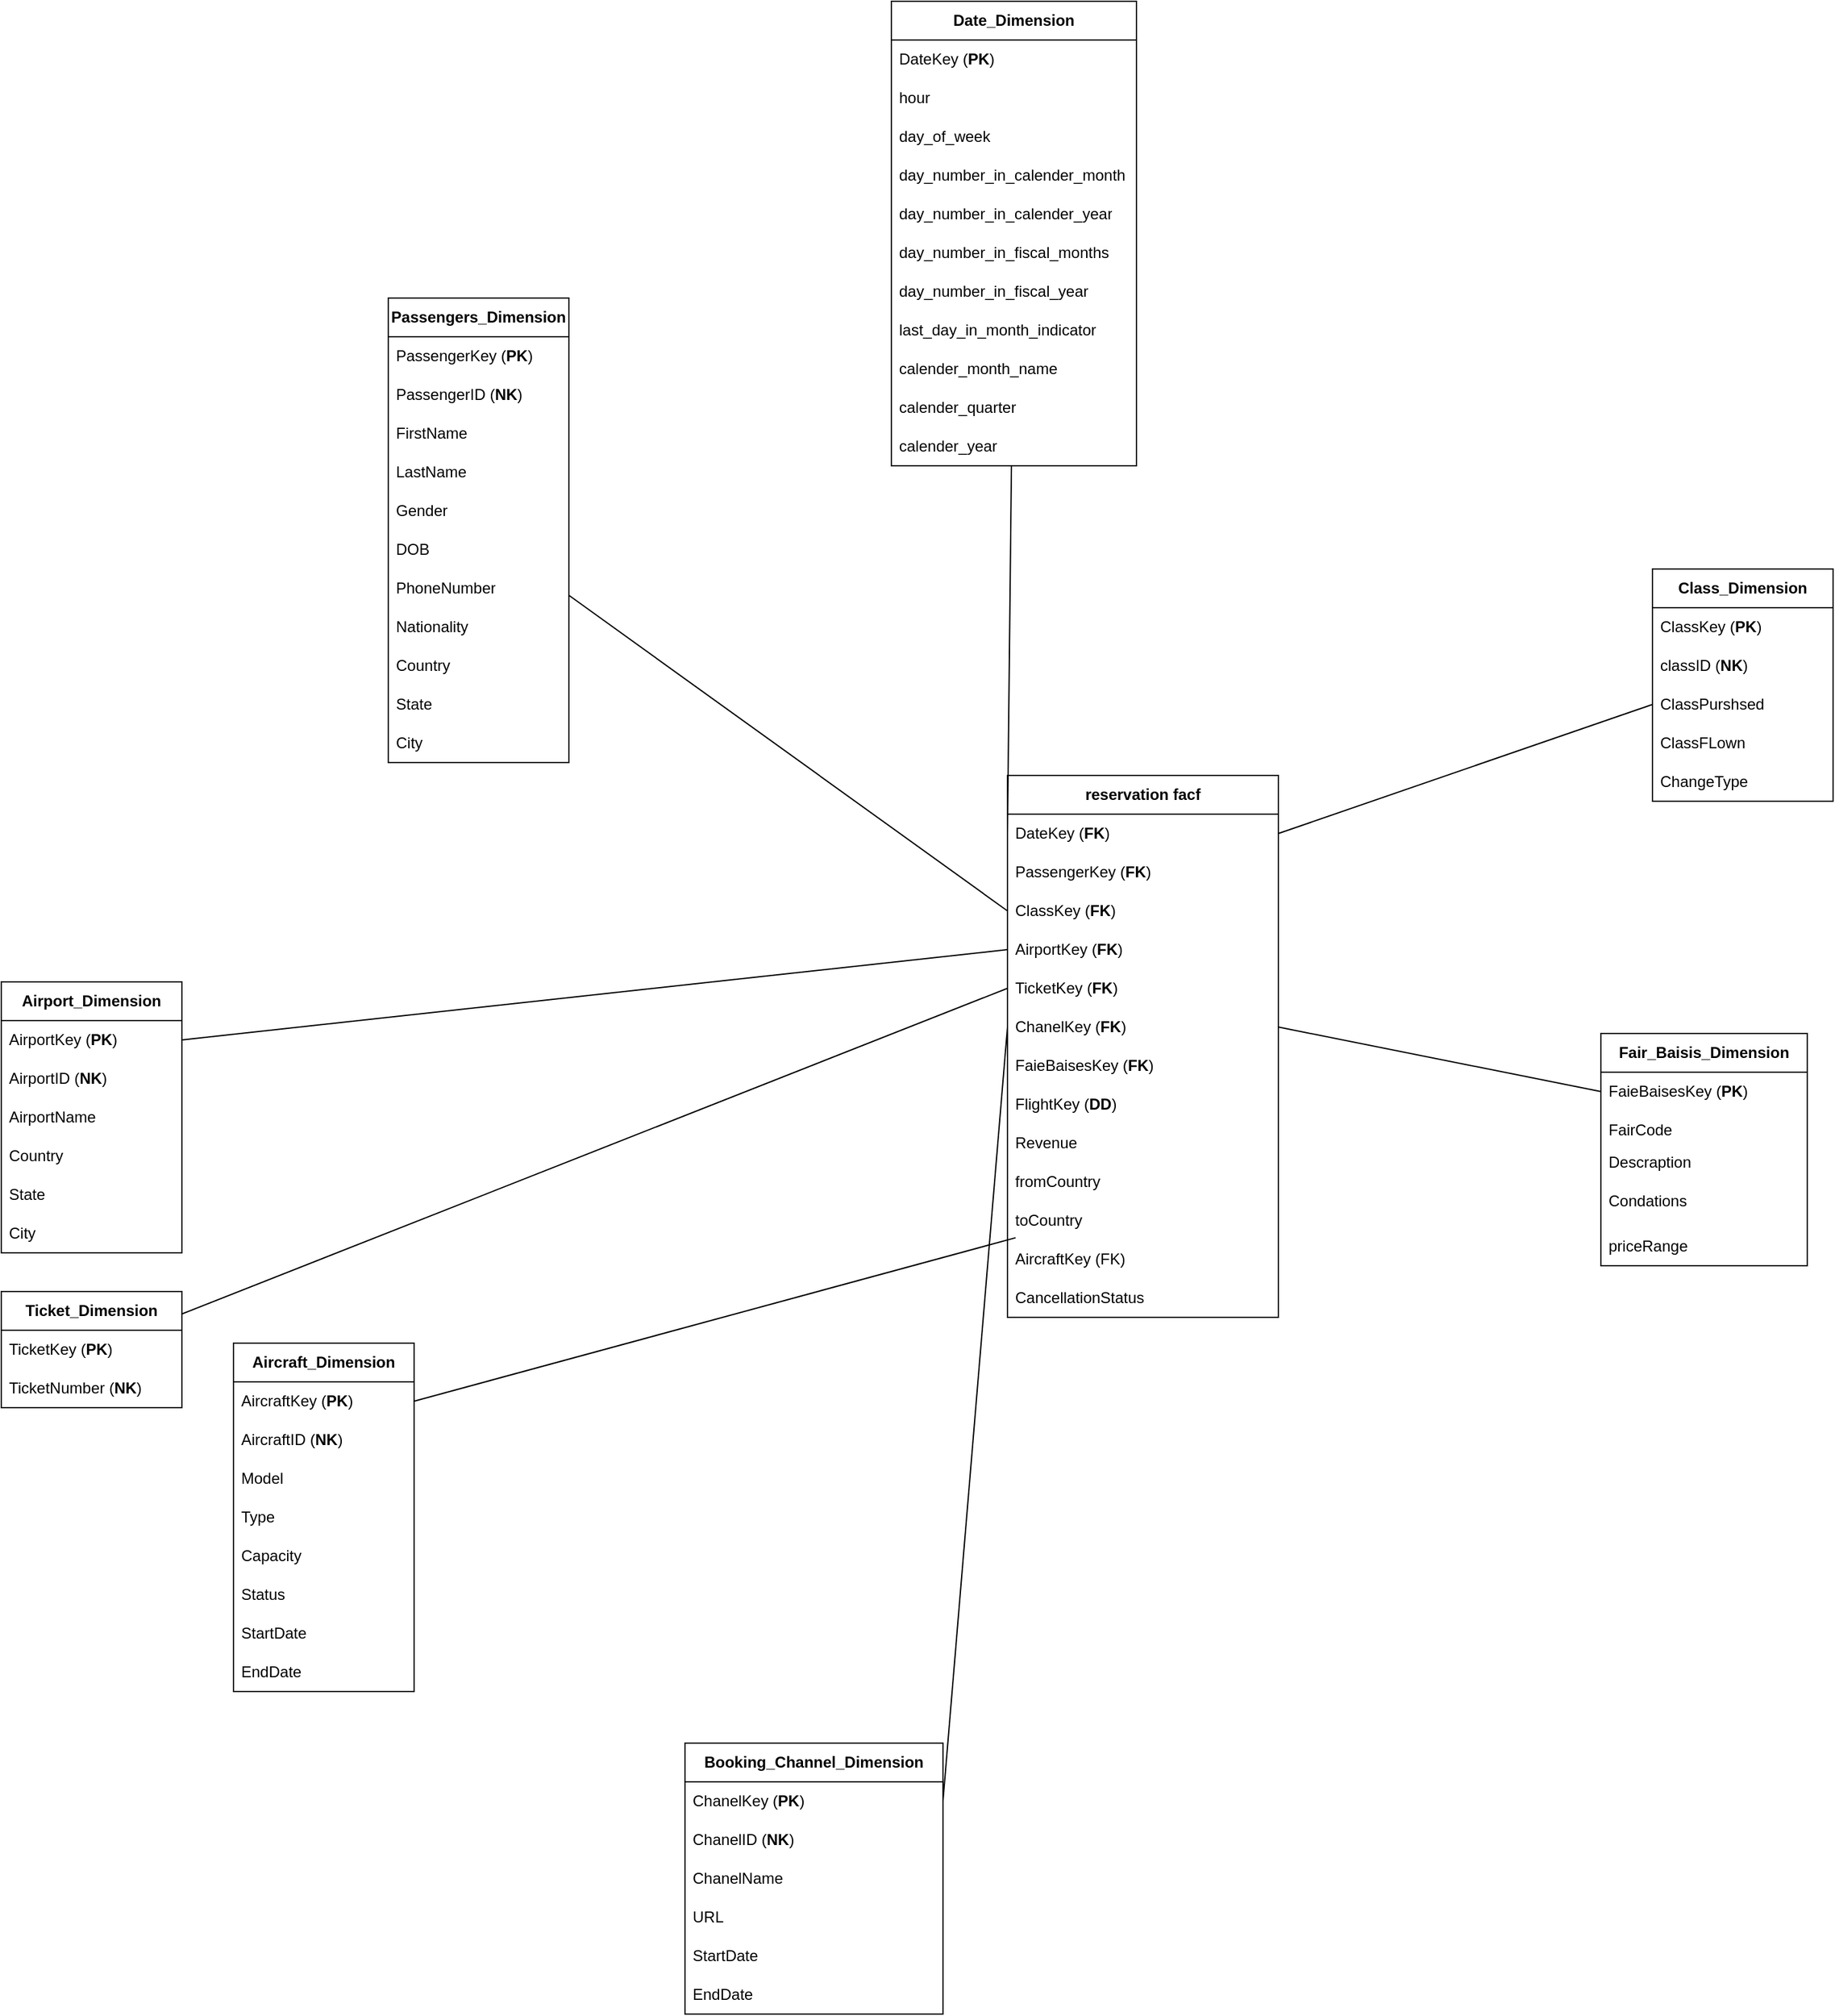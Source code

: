 <mxfile version="22.0.2" type="device" pages="2">
  <diagram name="Copy of Page-1" id="GrifjhgPshogFpISZ_h9">
    <mxGraphModel dx="2734" dy="2307" grid="1" gridSize="10" guides="1" tooltips="1" connect="1" arrows="1" fold="1" page="1" pageScale="1" pageWidth="850" pageHeight="1100" math="0" shadow="0">
      <root>
        <mxCell id="-tolm74hZIgI2ZUb2Ew--0" />
        <mxCell id="-tolm74hZIgI2ZUb2Ew--1" parent="-tolm74hZIgI2ZUb2Ew--0" />
        <mxCell id="-tolm74hZIgI2ZUb2Ew--2" value="&lt;b&gt;reservation facf&lt;/b&gt;" style="swimlane;fontStyle=0;childLayout=stackLayout;horizontal=1;startSize=30;horizontalStack=0;resizeParent=1;resizeParentMax=0;resizeLast=0;collapsible=1;marginBottom=0;whiteSpace=wrap;html=1;" parent="-tolm74hZIgI2ZUb2Ew--1" vertex="1">
          <mxGeometry x="130" y="280" width="210" height="420" as="geometry" />
        </mxCell>
        <mxCell id="-tolm74hZIgI2ZUb2Ew--3" value="DateKey (&lt;b&gt;FK&lt;/b&gt;)" style="text;strokeColor=none;fillColor=none;align=left;verticalAlign=middle;spacingLeft=4;spacingRight=4;overflow=hidden;points=[[0,0.5],[1,0.5]];portConstraint=eastwest;rotatable=0;whiteSpace=wrap;html=1;" parent="-tolm74hZIgI2ZUb2Ew--2" vertex="1">
          <mxGeometry y="30" width="210" height="30" as="geometry" />
        </mxCell>
        <mxCell id="-tolm74hZIgI2ZUb2Ew--4" value="PassengerKey (&lt;b&gt;FK&lt;/b&gt;)" style="text;strokeColor=none;fillColor=none;align=left;verticalAlign=middle;spacingLeft=4;spacingRight=4;overflow=hidden;points=[[0,0.5],[1,0.5]];portConstraint=eastwest;rotatable=0;whiteSpace=wrap;html=1;" parent="-tolm74hZIgI2ZUb2Ew--2" vertex="1">
          <mxGeometry y="60" width="210" height="30" as="geometry" />
        </mxCell>
        <mxCell id="-tolm74hZIgI2ZUb2Ew--5" value="ClassKey (&lt;b&gt;FK&lt;/b&gt;)" style="text;strokeColor=none;fillColor=none;align=left;verticalAlign=middle;spacingLeft=4;spacingRight=4;overflow=hidden;points=[[0,0.5],[1,0.5]];portConstraint=eastwest;rotatable=0;whiteSpace=wrap;html=1;" parent="-tolm74hZIgI2ZUb2Ew--2" vertex="1">
          <mxGeometry y="90" width="210" height="30" as="geometry" />
        </mxCell>
        <mxCell id="-tolm74hZIgI2ZUb2Ew--6" value="AirportKey (&lt;b&gt;F&lt;span style=&quot;border-color: var(--border-color);&quot;&gt;K&lt;/span&gt;&lt;/b&gt;)" style="text;strokeColor=none;fillColor=none;align=left;verticalAlign=middle;spacingLeft=4;spacingRight=4;overflow=hidden;points=[[0,0.5],[1,0.5]];portConstraint=eastwest;rotatable=0;whiteSpace=wrap;html=1;" parent="-tolm74hZIgI2ZUb2Ew--2" vertex="1">
          <mxGeometry y="120" width="210" height="30" as="geometry" />
        </mxCell>
        <mxCell id="-tolm74hZIgI2ZUb2Ew--7" value="TicketKey (&lt;b&gt;F&lt;span style=&quot;border-color: var(--border-color);&quot;&gt;K&lt;/span&gt;&lt;/b&gt;)" style="text;strokeColor=none;fillColor=none;align=left;verticalAlign=middle;spacingLeft=4;spacingRight=4;overflow=hidden;points=[[0,0.5],[1,0.5]];portConstraint=eastwest;rotatable=0;whiteSpace=wrap;html=1;" parent="-tolm74hZIgI2ZUb2Ew--2" vertex="1">
          <mxGeometry y="150" width="210" height="30" as="geometry" />
        </mxCell>
        <mxCell id="-tolm74hZIgI2ZUb2Ew--8" value="ChanelKey (&lt;b&gt;F&lt;span style=&quot;border-color: var(--border-color);&quot;&gt;K&lt;/span&gt;&lt;/b&gt;)" style="text;strokeColor=none;fillColor=none;align=left;verticalAlign=middle;spacingLeft=4;spacingRight=4;overflow=hidden;points=[[0,0.5],[1,0.5]];portConstraint=eastwest;rotatable=0;whiteSpace=wrap;html=1;" parent="-tolm74hZIgI2ZUb2Ew--2" vertex="1">
          <mxGeometry y="180" width="210" height="30" as="geometry" />
        </mxCell>
        <mxCell id="-tolm74hZIgI2ZUb2Ew--9" value="FaieBaisesKey (&lt;b&gt;FK&lt;/b&gt;)" style="text;strokeColor=none;fillColor=none;align=left;verticalAlign=middle;spacingLeft=4;spacingRight=4;overflow=hidden;points=[[0,0.5],[1,0.5]];portConstraint=eastwest;rotatable=0;whiteSpace=wrap;html=1;" parent="-tolm74hZIgI2ZUb2Ew--2" vertex="1">
          <mxGeometry y="210" width="210" height="30" as="geometry" />
        </mxCell>
        <mxCell id="-tolm74hZIgI2ZUb2Ew--10" value="FlightKey (&lt;b&gt;DD&lt;/b&gt;)" style="text;strokeColor=none;fillColor=none;align=left;verticalAlign=middle;spacingLeft=4;spacingRight=4;overflow=hidden;points=[[0,0.5],[1,0.5]];portConstraint=eastwest;rotatable=0;whiteSpace=wrap;html=1;" parent="-tolm74hZIgI2ZUb2Ew--2" vertex="1">
          <mxGeometry y="240" width="210" height="30" as="geometry" />
        </mxCell>
        <mxCell id="-tolm74hZIgI2ZUb2Ew--13" value="Revenue" style="text;strokeColor=none;fillColor=none;align=left;verticalAlign=middle;spacingLeft=4;spacingRight=4;overflow=hidden;points=[[0,0.5],[1,0.5]];portConstraint=eastwest;rotatable=0;whiteSpace=wrap;html=1;" parent="-tolm74hZIgI2ZUb2Ew--2" vertex="1">
          <mxGeometry y="270" width="210" height="30" as="geometry" />
        </mxCell>
        <mxCell id="-tolm74hZIgI2ZUb2Ew--14" value="fromCountry" style="text;strokeColor=none;fillColor=none;align=left;verticalAlign=middle;spacingLeft=4;spacingRight=4;overflow=hidden;points=[[0,0.5],[1,0.5]];portConstraint=eastwest;rotatable=0;whiteSpace=wrap;html=1;" parent="-tolm74hZIgI2ZUb2Ew--2" vertex="1">
          <mxGeometry y="300" width="210" height="30" as="geometry" />
        </mxCell>
        <mxCell id="-tolm74hZIgI2ZUb2Ew--15" value="toCountry" style="text;strokeColor=none;fillColor=none;align=left;verticalAlign=middle;spacingLeft=4;spacingRight=4;overflow=hidden;points=[[0,0.5],[1,0.5]];portConstraint=eastwest;rotatable=0;whiteSpace=wrap;html=1;" parent="-tolm74hZIgI2ZUb2Ew--2" vertex="1">
          <mxGeometry y="330" width="210" height="30" as="geometry" />
        </mxCell>
        <mxCell id="9HiKz1eBCuVP63dL02pC-9" value="AircraftKey (FK)" style="text;strokeColor=none;fillColor=none;align=left;verticalAlign=middle;spacingLeft=4;spacingRight=4;overflow=hidden;points=[[0,0.5],[1,0.5]];portConstraint=eastwest;rotatable=0;whiteSpace=wrap;html=1;" vertex="1" parent="-tolm74hZIgI2ZUb2Ew--2">
          <mxGeometry y="360" width="210" height="30" as="geometry" />
        </mxCell>
        <mxCell id="UT4z3y3iQT3cltZg0Mgy-4" value="CancellationStatus" style="text;strokeColor=none;fillColor=none;align=left;verticalAlign=middle;spacingLeft=4;spacingRight=4;overflow=hidden;points=[[0,0.5],[1,0.5]];portConstraint=eastwest;rotatable=0;whiteSpace=wrap;html=1;" vertex="1" parent="-tolm74hZIgI2ZUb2Ew--2">
          <mxGeometry y="390" width="210" height="30" as="geometry" />
        </mxCell>
        <mxCell id="-tolm74hZIgI2ZUb2Ew--16" value="" style="endArrow=none;html=1;rounded=0;exitX=0;exitY=0.5;exitDx=0;exitDy=0;" parent="-tolm74hZIgI2ZUb2Ew--1" source="-tolm74hZIgI2ZUb2Ew--3" target="-tolm74hZIgI2ZUb2Ew--17" edge="1">
          <mxGeometry width="50" height="50" relative="1" as="geometry">
            <mxPoint x="400" y="340" as="sourcePoint" />
            <mxPoint x="210" y="310" as="targetPoint" />
          </mxGeometry>
        </mxCell>
        <mxCell id="-tolm74hZIgI2ZUb2Ew--17" value="&lt;b&gt;Date_Dimension&lt;/b&gt;" style="swimlane;fontStyle=0;childLayout=stackLayout;horizontal=1;startSize=30;horizontalStack=0;resizeParent=1;resizeParentMax=0;resizeLast=0;collapsible=1;marginBottom=0;whiteSpace=wrap;html=1;" parent="-tolm74hZIgI2ZUb2Ew--1" vertex="1">
          <mxGeometry x="40" y="-320" width="190" height="360" as="geometry">
            <mxRectangle x="120" y="140" width="130" height="30" as="alternateBounds" />
          </mxGeometry>
        </mxCell>
        <mxCell id="-tolm74hZIgI2ZUb2Ew--18" value="DateKey (&lt;b&gt;PK&lt;/b&gt;)" style="text;strokeColor=none;fillColor=none;align=left;verticalAlign=middle;spacingLeft=4;spacingRight=4;overflow=hidden;points=[[0,0.5],[1,0.5]];portConstraint=eastwest;rotatable=0;whiteSpace=wrap;html=1;" parent="-tolm74hZIgI2ZUb2Ew--17" vertex="1">
          <mxGeometry y="30" width="190" height="30" as="geometry" />
        </mxCell>
        <mxCell id="-tolm74hZIgI2ZUb2Ew--19" value="hour" style="text;strokeColor=none;fillColor=none;align=left;verticalAlign=middle;spacingLeft=4;spacingRight=4;overflow=hidden;points=[[0,0.5],[1,0.5]];portConstraint=eastwest;rotatable=0;whiteSpace=wrap;html=1;" parent="-tolm74hZIgI2ZUb2Ew--17" vertex="1">
          <mxGeometry y="60" width="190" height="30" as="geometry" />
        </mxCell>
        <mxCell id="-tolm74hZIgI2ZUb2Ew--20" value="day_of_week" style="text;strokeColor=none;fillColor=none;align=left;verticalAlign=middle;spacingLeft=4;spacingRight=4;overflow=hidden;points=[[0,0.5],[1,0.5]];portConstraint=eastwest;rotatable=0;whiteSpace=wrap;html=1;" parent="-tolm74hZIgI2ZUb2Ew--17" vertex="1">
          <mxGeometry y="90" width="190" height="30" as="geometry" />
        </mxCell>
        <mxCell id="-tolm74hZIgI2ZUb2Ew--21" value="day_number_in_calender_month" style="text;strokeColor=none;fillColor=none;align=left;verticalAlign=middle;spacingLeft=4;spacingRight=4;overflow=hidden;points=[[0,0.5],[1,0.5]];portConstraint=eastwest;rotatable=0;whiteSpace=wrap;html=1;" parent="-tolm74hZIgI2ZUb2Ew--17" vertex="1">
          <mxGeometry y="120" width="190" height="30" as="geometry" />
        </mxCell>
        <mxCell id="-tolm74hZIgI2ZUb2Ew--22" value="day_number_in_calender_year" style="text;strokeColor=none;fillColor=none;align=left;verticalAlign=middle;spacingLeft=4;spacingRight=4;overflow=hidden;points=[[0,0.5],[1,0.5]];portConstraint=eastwest;rotatable=0;whiteSpace=wrap;html=1;" parent="-tolm74hZIgI2ZUb2Ew--17" vertex="1">
          <mxGeometry y="150" width="190" height="30" as="geometry" />
        </mxCell>
        <mxCell id="-tolm74hZIgI2ZUb2Ew--23" value="day_number_in_fiscal_months" style="text;strokeColor=none;fillColor=none;align=left;verticalAlign=middle;spacingLeft=4;spacingRight=4;overflow=hidden;points=[[0,0.5],[1,0.5]];portConstraint=eastwest;rotatable=0;whiteSpace=wrap;html=1;" parent="-tolm74hZIgI2ZUb2Ew--17" vertex="1">
          <mxGeometry y="180" width="190" height="30" as="geometry" />
        </mxCell>
        <mxCell id="-tolm74hZIgI2ZUb2Ew--24" value="day_number_in_fiscal_year" style="text;strokeColor=none;fillColor=none;align=left;verticalAlign=middle;spacingLeft=4;spacingRight=4;overflow=hidden;points=[[0,0.5],[1,0.5]];portConstraint=eastwest;rotatable=0;whiteSpace=wrap;html=1;" parent="-tolm74hZIgI2ZUb2Ew--17" vertex="1">
          <mxGeometry y="210" width="190" height="30" as="geometry" />
        </mxCell>
        <mxCell id="-tolm74hZIgI2ZUb2Ew--25" value="last_day_in_month_indicator" style="text;strokeColor=none;fillColor=none;align=left;verticalAlign=middle;spacingLeft=4;spacingRight=4;overflow=hidden;points=[[0,0.5],[1,0.5]];portConstraint=eastwest;rotatable=0;whiteSpace=wrap;html=1;" parent="-tolm74hZIgI2ZUb2Ew--17" vertex="1">
          <mxGeometry y="240" width="190" height="30" as="geometry" />
        </mxCell>
        <mxCell id="-tolm74hZIgI2ZUb2Ew--26" value="calender_month_name" style="text;strokeColor=none;fillColor=none;align=left;verticalAlign=middle;spacingLeft=4;spacingRight=4;overflow=hidden;points=[[0,0.5],[1,0.5]];portConstraint=eastwest;rotatable=0;whiteSpace=wrap;html=1;" parent="-tolm74hZIgI2ZUb2Ew--17" vertex="1">
          <mxGeometry y="270" width="190" height="30" as="geometry" />
        </mxCell>
        <mxCell id="-tolm74hZIgI2ZUb2Ew--27" value="calender_quarter" style="text;strokeColor=none;fillColor=none;align=left;verticalAlign=middle;spacingLeft=4;spacingRight=4;overflow=hidden;points=[[0,0.5],[1,0.5]];portConstraint=eastwest;rotatable=0;whiteSpace=wrap;html=1;" parent="-tolm74hZIgI2ZUb2Ew--17" vertex="1">
          <mxGeometry y="300" width="190" height="30" as="geometry" />
        </mxCell>
        <mxCell id="-tolm74hZIgI2ZUb2Ew--28" value="calender_year" style="text;strokeColor=none;fillColor=none;align=left;verticalAlign=middle;spacingLeft=4;spacingRight=4;overflow=hidden;points=[[0,0.5],[1,0.5]];portConstraint=eastwest;rotatable=0;whiteSpace=wrap;html=1;" parent="-tolm74hZIgI2ZUb2Ew--17" vertex="1">
          <mxGeometry y="330" width="190" height="30" as="geometry" />
        </mxCell>
        <mxCell id="-tolm74hZIgI2ZUb2Ew--29" value="" style="endArrow=none;html=1;rounded=0;exitX=0;exitY=0.5;exitDx=0;exitDy=0;" parent="-tolm74hZIgI2ZUb2Ew--1" source="-tolm74hZIgI2ZUb2Ew--5" target="-tolm74hZIgI2ZUb2Ew--30" edge="1">
          <mxGeometry width="50" height="50" relative="1" as="geometry">
            <mxPoint x="400" y="340" as="sourcePoint" />
            <mxPoint x="230" y="450" as="targetPoint" />
          </mxGeometry>
        </mxCell>
        <mxCell id="-tolm74hZIgI2ZUb2Ew--30" value="&lt;b&gt;Passengers_Dimension&lt;/b&gt;" style="swimlane;fontStyle=0;childLayout=stackLayout;horizontal=1;startSize=30;horizontalStack=0;resizeParent=1;resizeParentMax=0;resizeLast=0;collapsible=1;marginBottom=0;whiteSpace=wrap;html=1;" parent="-tolm74hZIgI2ZUb2Ew--1" vertex="1">
          <mxGeometry x="-350" y="-90" width="140" height="360" as="geometry" />
        </mxCell>
        <mxCell id="-tolm74hZIgI2ZUb2Ew--31" value="PassengerKey (&lt;b&gt;PK&lt;/b&gt;)" style="text;strokeColor=none;fillColor=none;align=left;verticalAlign=middle;spacingLeft=4;spacingRight=4;overflow=hidden;points=[[0,0.5],[1,0.5]];portConstraint=eastwest;rotatable=0;whiteSpace=wrap;html=1;" parent="-tolm74hZIgI2ZUb2Ew--30" vertex="1">
          <mxGeometry y="30" width="140" height="30" as="geometry" />
        </mxCell>
        <mxCell id="-tolm74hZIgI2ZUb2Ew--32" value="PassengerID (&lt;b&gt;NK&lt;/b&gt;)" style="text;strokeColor=none;fillColor=none;align=left;verticalAlign=middle;spacingLeft=4;spacingRight=4;overflow=hidden;points=[[0,0.5],[1,0.5]];portConstraint=eastwest;rotatable=0;whiteSpace=wrap;html=1;" parent="-tolm74hZIgI2ZUb2Ew--30" vertex="1">
          <mxGeometry y="60" width="140" height="30" as="geometry" />
        </mxCell>
        <mxCell id="-tolm74hZIgI2ZUb2Ew--33" value="FirstName" style="text;strokeColor=none;fillColor=none;align=left;verticalAlign=middle;spacingLeft=4;spacingRight=4;overflow=hidden;points=[[0,0.5],[1,0.5]];portConstraint=eastwest;rotatable=0;whiteSpace=wrap;html=1;" parent="-tolm74hZIgI2ZUb2Ew--30" vertex="1">
          <mxGeometry y="90" width="140" height="30" as="geometry" />
        </mxCell>
        <mxCell id="-tolm74hZIgI2ZUb2Ew--34" value="LastName" style="text;strokeColor=none;fillColor=none;align=left;verticalAlign=middle;spacingLeft=4;spacingRight=4;overflow=hidden;points=[[0,0.5],[1,0.5]];portConstraint=eastwest;rotatable=0;whiteSpace=wrap;html=1;" parent="-tolm74hZIgI2ZUb2Ew--30" vertex="1">
          <mxGeometry y="120" width="140" height="30" as="geometry" />
        </mxCell>
        <mxCell id="-tolm74hZIgI2ZUb2Ew--35" value="Gender" style="text;strokeColor=none;fillColor=none;align=left;verticalAlign=middle;spacingLeft=4;spacingRight=4;overflow=hidden;points=[[0,0.5],[1,0.5]];portConstraint=eastwest;rotatable=0;whiteSpace=wrap;html=1;" parent="-tolm74hZIgI2ZUb2Ew--30" vertex="1">
          <mxGeometry y="150" width="140" height="30" as="geometry" />
        </mxCell>
        <mxCell id="-tolm74hZIgI2ZUb2Ew--36" value="DOB" style="text;strokeColor=none;fillColor=none;align=left;verticalAlign=middle;spacingLeft=4;spacingRight=4;overflow=hidden;points=[[0,0.5],[1,0.5]];portConstraint=eastwest;rotatable=0;whiteSpace=wrap;html=1;" parent="-tolm74hZIgI2ZUb2Ew--30" vertex="1">
          <mxGeometry y="180" width="140" height="30" as="geometry" />
        </mxCell>
        <mxCell id="-tolm74hZIgI2ZUb2Ew--37" value="PhoneNumber" style="text;strokeColor=none;fillColor=none;align=left;verticalAlign=middle;spacingLeft=4;spacingRight=4;overflow=hidden;points=[[0,0.5],[1,0.5]];portConstraint=eastwest;rotatable=0;whiteSpace=wrap;html=1;" parent="-tolm74hZIgI2ZUb2Ew--30" vertex="1">
          <mxGeometry y="210" width="140" height="30" as="geometry" />
        </mxCell>
        <mxCell id="-tolm74hZIgI2ZUb2Ew--38" value="Nationality" style="text;strokeColor=none;fillColor=none;align=left;verticalAlign=middle;spacingLeft=4;spacingRight=4;overflow=hidden;points=[[0,0.5],[1,0.5]];portConstraint=eastwest;rotatable=0;whiteSpace=wrap;html=1;" parent="-tolm74hZIgI2ZUb2Ew--30" vertex="1">
          <mxGeometry y="240" width="140" height="30" as="geometry" />
        </mxCell>
        <mxCell id="-tolm74hZIgI2ZUb2Ew--39" value="Country" style="text;strokeColor=none;fillColor=none;align=left;verticalAlign=middle;spacingLeft=4;spacingRight=4;overflow=hidden;points=[[0,0.5],[1,0.5]];portConstraint=eastwest;rotatable=0;whiteSpace=wrap;html=1;" parent="-tolm74hZIgI2ZUb2Ew--30" vertex="1">
          <mxGeometry y="270" width="140" height="30" as="geometry" />
        </mxCell>
        <mxCell id="-tolm74hZIgI2ZUb2Ew--40" value="State" style="text;strokeColor=none;fillColor=none;align=left;verticalAlign=middle;spacingLeft=4;spacingRight=4;overflow=hidden;points=[[0,0.5],[1,0.5]];portConstraint=eastwest;rotatable=0;whiteSpace=wrap;html=1;" parent="-tolm74hZIgI2ZUb2Ew--30" vertex="1">
          <mxGeometry y="300" width="140" height="30" as="geometry" />
        </mxCell>
        <mxCell id="-tolm74hZIgI2ZUb2Ew--41" value="City" style="text;strokeColor=none;fillColor=none;align=left;verticalAlign=middle;spacingLeft=4;spacingRight=4;overflow=hidden;points=[[0,0.5],[1,0.5]];portConstraint=eastwest;rotatable=0;whiteSpace=wrap;html=1;" parent="-tolm74hZIgI2ZUb2Ew--30" vertex="1">
          <mxGeometry y="330" width="140" height="30" as="geometry" />
        </mxCell>
        <mxCell id="-tolm74hZIgI2ZUb2Ew--42" value="" style="endArrow=none;html=1;rounded=0;exitX=1;exitY=0.5;exitDx=0;exitDy=0;entryX=0;entryY=0.5;entryDx=0;entryDy=0;" parent="-tolm74hZIgI2ZUb2Ew--1" source="-tolm74hZIgI2ZUb2Ew--3" target="-tolm74hZIgI2ZUb2Ew--46" edge="1">
          <mxGeometry width="50" height="50" relative="1" as="geometry">
            <mxPoint x="400" y="340" as="sourcePoint" />
            <mxPoint x="670" y="370" as="targetPoint" />
          </mxGeometry>
        </mxCell>
        <mxCell id="-tolm74hZIgI2ZUb2Ew--43" value="&lt;b&gt;Class_Dimension&lt;/b&gt;" style="swimlane;fontStyle=0;childLayout=stackLayout;horizontal=1;startSize=30;horizontalStack=0;resizeParent=1;resizeParentMax=0;resizeLast=0;collapsible=1;marginBottom=0;whiteSpace=wrap;html=1;" parent="-tolm74hZIgI2ZUb2Ew--1" vertex="1">
          <mxGeometry x="630" y="120" width="140" height="180" as="geometry" />
        </mxCell>
        <mxCell id="-tolm74hZIgI2ZUb2Ew--44" value="ClassKey (&lt;b&gt;PK&lt;/b&gt;)" style="text;strokeColor=none;fillColor=none;align=left;verticalAlign=middle;spacingLeft=4;spacingRight=4;overflow=hidden;points=[[0,0.5],[1,0.5]];portConstraint=eastwest;rotatable=0;whiteSpace=wrap;html=1;" parent="-tolm74hZIgI2ZUb2Ew--43" vertex="1">
          <mxGeometry y="30" width="140" height="30" as="geometry" />
        </mxCell>
        <mxCell id="-tolm74hZIgI2ZUb2Ew--45" value="classID (&lt;b&gt;NK&lt;/b&gt;)" style="text;strokeColor=none;fillColor=none;align=left;verticalAlign=middle;spacingLeft=4;spacingRight=4;overflow=hidden;points=[[0,0.5],[1,0.5]];portConstraint=eastwest;rotatable=0;whiteSpace=wrap;html=1;" parent="-tolm74hZIgI2ZUb2Ew--43" vertex="1">
          <mxGeometry y="60" width="140" height="30" as="geometry" />
        </mxCell>
        <mxCell id="-tolm74hZIgI2ZUb2Ew--46" value="ClassPurshsed" style="text;strokeColor=none;fillColor=none;align=left;verticalAlign=middle;spacingLeft=4;spacingRight=4;overflow=hidden;points=[[0,0.5],[1,0.5]];portConstraint=eastwest;rotatable=0;whiteSpace=wrap;html=1;" parent="-tolm74hZIgI2ZUb2Ew--43" vertex="1">
          <mxGeometry y="90" width="140" height="30" as="geometry" />
        </mxCell>
        <mxCell id="-tolm74hZIgI2ZUb2Ew--47" value="ClassFLown" style="text;strokeColor=none;fillColor=none;align=left;verticalAlign=middle;spacingLeft=4;spacingRight=4;overflow=hidden;points=[[0,0.5],[1,0.5]];portConstraint=eastwest;rotatable=0;whiteSpace=wrap;html=1;" parent="-tolm74hZIgI2ZUb2Ew--43" vertex="1">
          <mxGeometry y="120" width="140" height="30" as="geometry" />
        </mxCell>
        <mxCell id="-tolm74hZIgI2ZUb2Ew--48" value="ChangeType" style="text;strokeColor=none;fillColor=none;align=left;verticalAlign=middle;spacingLeft=4;spacingRight=4;overflow=hidden;points=[[0,0.5],[1,0.5]];portConstraint=eastwest;rotatable=0;whiteSpace=wrap;html=1;" parent="-tolm74hZIgI2ZUb2Ew--43" vertex="1">
          <mxGeometry y="150" width="140" height="30" as="geometry" />
        </mxCell>
        <mxCell id="-tolm74hZIgI2ZUb2Ew--49" value="&lt;b&gt;Airport_Dimension&lt;/b&gt;" style="swimlane;fontStyle=0;childLayout=stackLayout;horizontal=1;startSize=30;horizontalStack=0;resizeParent=1;resizeParentMax=0;resizeLast=0;collapsible=1;marginBottom=0;whiteSpace=wrap;html=1;" parent="-tolm74hZIgI2ZUb2Ew--1" vertex="1">
          <mxGeometry x="-650" y="440" width="140" height="210" as="geometry" />
        </mxCell>
        <mxCell id="-tolm74hZIgI2ZUb2Ew--50" value="AirportKey (&lt;b&gt;PK&lt;/b&gt;)" style="text;strokeColor=none;fillColor=none;align=left;verticalAlign=middle;spacingLeft=4;spacingRight=4;overflow=hidden;points=[[0,0.5],[1,0.5]];portConstraint=eastwest;rotatable=0;whiteSpace=wrap;html=1;" parent="-tolm74hZIgI2ZUb2Ew--49" vertex="1">
          <mxGeometry y="30" width="140" height="30" as="geometry" />
        </mxCell>
        <mxCell id="-tolm74hZIgI2ZUb2Ew--51" value="AirportID (&lt;b&gt;NK&lt;/b&gt;)" style="text;strokeColor=none;fillColor=none;align=left;verticalAlign=middle;spacingLeft=4;spacingRight=4;overflow=hidden;points=[[0,0.5],[1,0.5]];portConstraint=eastwest;rotatable=0;whiteSpace=wrap;html=1;" parent="-tolm74hZIgI2ZUb2Ew--49" vertex="1">
          <mxGeometry y="60" width="140" height="30" as="geometry" />
        </mxCell>
        <mxCell id="-tolm74hZIgI2ZUb2Ew--52" value="AirportName" style="text;strokeColor=none;fillColor=none;align=left;verticalAlign=middle;spacingLeft=4;spacingRight=4;overflow=hidden;points=[[0,0.5],[1,0.5]];portConstraint=eastwest;rotatable=0;whiteSpace=wrap;html=1;" parent="-tolm74hZIgI2ZUb2Ew--49" vertex="1">
          <mxGeometry y="90" width="140" height="30" as="geometry" />
        </mxCell>
        <mxCell id="-tolm74hZIgI2ZUb2Ew--53" value="Country" style="text;strokeColor=none;fillColor=none;align=left;verticalAlign=middle;spacingLeft=4;spacingRight=4;overflow=hidden;points=[[0,0.5],[1,0.5]];portConstraint=eastwest;rotatable=0;whiteSpace=wrap;html=1;" parent="-tolm74hZIgI2ZUb2Ew--49" vertex="1">
          <mxGeometry y="120" width="140" height="30" as="geometry" />
        </mxCell>
        <mxCell id="-tolm74hZIgI2ZUb2Ew--54" value="State" style="text;strokeColor=none;fillColor=none;align=left;verticalAlign=middle;spacingLeft=4;spacingRight=4;overflow=hidden;points=[[0,0.5],[1,0.5]];portConstraint=eastwest;rotatable=0;whiteSpace=wrap;html=1;" parent="-tolm74hZIgI2ZUb2Ew--49" vertex="1">
          <mxGeometry y="150" width="140" height="30" as="geometry" />
        </mxCell>
        <mxCell id="-tolm74hZIgI2ZUb2Ew--55" value="City" style="text;strokeColor=none;fillColor=none;align=left;verticalAlign=middle;spacingLeft=4;spacingRight=4;overflow=hidden;points=[[0,0.5],[1,0.5]];portConstraint=eastwest;rotatable=0;whiteSpace=wrap;html=1;" parent="-tolm74hZIgI2ZUb2Ew--49" vertex="1">
          <mxGeometry y="180" width="140" height="30" as="geometry" />
        </mxCell>
        <mxCell id="-tolm74hZIgI2ZUb2Ew--56" value="" style="endArrow=none;html=1;rounded=0;exitX=0;exitY=0.5;exitDx=0;exitDy=0;" parent="-tolm74hZIgI2ZUb2Ew--1" source="-tolm74hZIgI2ZUb2Ew--7" target="-tolm74hZIgI2ZUb2Ew--57" edge="1">
          <mxGeometry width="50" height="50" relative="1" as="geometry">
            <mxPoint x="400" y="340" as="sourcePoint" />
            <mxPoint x="220" y="570" as="targetPoint" />
          </mxGeometry>
        </mxCell>
        <mxCell id="-tolm74hZIgI2ZUb2Ew--57" value="&lt;b&gt;Ticket_Dimension&lt;/b&gt;" style="swimlane;fontStyle=0;childLayout=stackLayout;horizontal=1;startSize=30;horizontalStack=0;resizeParent=1;resizeParentMax=0;resizeLast=0;collapsible=1;marginBottom=0;whiteSpace=wrap;html=1;" parent="-tolm74hZIgI2ZUb2Ew--1" vertex="1">
          <mxGeometry x="-650" y="680" width="140" height="90" as="geometry" />
        </mxCell>
        <mxCell id="-tolm74hZIgI2ZUb2Ew--58" value="TicketKey (&lt;b&gt;PK&lt;/b&gt;)" style="text;strokeColor=none;fillColor=none;align=left;verticalAlign=middle;spacingLeft=4;spacingRight=4;overflow=hidden;points=[[0,0.5],[1,0.5]];portConstraint=eastwest;rotatable=0;whiteSpace=wrap;html=1;" parent="-tolm74hZIgI2ZUb2Ew--57" vertex="1">
          <mxGeometry y="30" width="140" height="30" as="geometry" />
        </mxCell>
        <mxCell id="-tolm74hZIgI2ZUb2Ew--59" value="TicketNumber (&lt;b&gt;NK&lt;/b&gt;)" style="text;strokeColor=none;fillColor=none;align=left;verticalAlign=middle;spacingLeft=4;spacingRight=4;overflow=hidden;points=[[0,0.5],[1,0.5]];portConstraint=eastwest;rotatable=0;whiteSpace=wrap;html=1;" parent="-tolm74hZIgI2ZUb2Ew--57" vertex="1">
          <mxGeometry y="60" width="140" height="30" as="geometry" />
        </mxCell>
        <mxCell id="-tolm74hZIgI2ZUb2Ew--60" value="" style="endArrow=none;html=1;rounded=0;entryX=0;entryY=0.5;entryDx=0;entryDy=0;exitX=1;exitY=0.5;exitDx=0;exitDy=0;" parent="-tolm74hZIgI2ZUb2Ew--1" source="-tolm74hZIgI2ZUb2Ew--62" target="-tolm74hZIgI2ZUb2Ew--8" edge="1">
          <mxGeometry width="50" height="50" relative="1" as="geometry">
            <mxPoint x="660" y="590" as="sourcePoint" />
            <mxPoint x="450" y="500" as="targetPoint" />
          </mxGeometry>
        </mxCell>
        <mxCell id="-tolm74hZIgI2ZUb2Ew--61" value="&lt;b&gt;Booking_Channel_Dimension&lt;/b&gt;" style="swimlane;fontStyle=0;childLayout=stackLayout;horizontal=1;startSize=30;horizontalStack=0;resizeParent=1;resizeParentMax=0;resizeLast=0;collapsible=1;marginBottom=0;whiteSpace=wrap;html=1;" parent="-tolm74hZIgI2ZUb2Ew--1" vertex="1">
          <mxGeometry x="-120" y="1030" width="200" height="210" as="geometry" />
        </mxCell>
        <mxCell id="-tolm74hZIgI2ZUb2Ew--62" value="ChanelKey (&lt;b&gt;PK&lt;/b&gt;)" style="text;strokeColor=none;fillColor=none;align=left;verticalAlign=middle;spacingLeft=4;spacingRight=4;overflow=hidden;points=[[0,0.5],[1,0.5]];portConstraint=eastwest;rotatable=0;whiteSpace=wrap;html=1;" parent="-tolm74hZIgI2ZUb2Ew--61" vertex="1">
          <mxGeometry y="30" width="200" height="30" as="geometry" />
        </mxCell>
        <mxCell id="-tolm74hZIgI2ZUb2Ew--63" value="ChanelID (&lt;b&gt;NK&lt;/b&gt;)" style="text;strokeColor=none;fillColor=none;align=left;verticalAlign=middle;spacingLeft=4;spacingRight=4;overflow=hidden;points=[[0,0.5],[1,0.5]];portConstraint=eastwest;rotatable=0;whiteSpace=wrap;html=1;" parent="-tolm74hZIgI2ZUb2Ew--61" vertex="1">
          <mxGeometry y="60" width="200" height="30" as="geometry" />
        </mxCell>
        <mxCell id="-tolm74hZIgI2ZUb2Ew--64" value="ChanelName" style="text;strokeColor=none;fillColor=none;align=left;verticalAlign=middle;spacingLeft=4;spacingRight=4;overflow=hidden;points=[[0,0.5],[1,0.5]];portConstraint=eastwest;rotatable=0;whiteSpace=wrap;html=1;" parent="-tolm74hZIgI2ZUb2Ew--61" vertex="1">
          <mxGeometry y="90" width="200" height="30" as="geometry" />
        </mxCell>
        <mxCell id="-tolm74hZIgI2ZUb2Ew--65" value="URL" style="text;strokeColor=none;fillColor=none;align=left;verticalAlign=middle;spacingLeft=4;spacingRight=4;overflow=hidden;points=[[0,0.5],[1,0.5]];portConstraint=eastwest;rotatable=0;whiteSpace=wrap;html=1;" parent="-tolm74hZIgI2ZUb2Ew--61" vertex="1">
          <mxGeometry y="120" width="200" height="30" as="geometry" />
        </mxCell>
        <mxCell id="-tolm74hZIgI2ZUb2Ew--66" value="StartDate" style="text;strokeColor=none;fillColor=none;align=left;verticalAlign=middle;spacingLeft=4;spacingRight=4;overflow=hidden;points=[[0,0.5],[1,0.5]];portConstraint=eastwest;rotatable=0;whiteSpace=wrap;html=1;" parent="-tolm74hZIgI2ZUb2Ew--61" vertex="1">
          <mxGeometry y="150" width="200" height="30" as="geometry" />
        </mxCell>
        <mxCell id="-tolm74hZIgI2ZUb2Ew--67" value="EndDate" style="text;strokeColor=none;fillColor=none;align=left;verticalAlign=middle;spacingLeft=4;spacingRight=4;overflow=hidden;points=[[0,0.5],[1,0.5]];portConstraint=eastwest;rotatable=0;whiteSpace=wrap;html=1;" parent="-tolm74hZIgI2ZUb2Ew--61" vertex="1">
          <mxGeometry y="180" width="200" height="30" as="geometry" />
        </mxCell>
        <mxCell id="-tolm74hZIgI2ZUb2Ew--68" value="" style="endArrow=none;html=1;rounded=0;entryX=1;entryY=0.5;entryDx=0;entryDy=0;exitX=0;exitY=0.5;exitDx=0;exitDy=0;" parent="-tolm74hZIgI2ZUb2Ew--1" source="-tolm74hZIgI2ZUb2Ew--70" target="-tolm74hZIgI2ZUb2Ew--8" edge="1">
          <mxGeometry width="50" height="50" relative="1" as="geometry">
            <mxPoint x="630" y="690" as="sourcePoint" />
            <mxPoint x="490" y="450" as="targetPoint" />
          </mxGeometry>
        </mxCell>
        <mxCell id="-tolm74hZIgI2ZUb2Ew--69" value="&lt;b&gt;Fair_Baisis_Dimension&lt;/b&gt;" style="swimlane;fontStyle=0;childLayout=stackLayout;horizontal=1;startSize=30;horizontalStack=0;resizeParent=1;resizeParentMax=0;resizeLast=0;collapsible=1;marginBottom=0;whiteSpace=wrap;html=1;" parent="-tolm74hZIgI2ZUb2Ew--1" vertex="1">
          <mxGeometry x="590" y="480" width="160" height="180" as="geometry" />
        </mxCell>
        <mxCell id="-tolm74hZIgI2ZUb2Ew--70" value="FaieBaisesKey (&lt;b&gt;PK&lt;/b&gt;)" style="text;strokeColor=none;fillColor=none;align=left;verticalAlign=middle;spacingLeft=4;spacingRight=4;overflow=hidden;points=[[0,0.5],[1,0.5]];portConstraint=eastwest;rotatable=0;whiteSpace=wrap;html=1;" parent="-tolm74hZIgI2ZUb2Ew--69" vertex="1">
          <mxGeometry y="30" width="160" height="30" as="geometry" />
        </mxCell>
        <mxCell id="-tolm74hZIgI2ZUb2Ew--71" value="FairCode" style="text;strokeColor=none;fillColor=none;align=left;verticalAlign=middle;spacingLeft=4;spacingRight=4;overflow=hidden;points=[[0,0.5],[1,0.5]];portConstraint=eastwest;rotatable=0;whiteSpace=wrap;html=1;" parent="-tolm74hZIgI2ZUb2Ew--69" vertex="1">
          <mxGeometry y="60" width="160" height="30" as="geometry" />
        </mxCell>
        <mxCell id="-tolm74hZIgI2ZUb2Ew--72" value="Descraption&lt;div&gt;&lt;br&gt;&lt;/div&gt;" style="text;strokeColor=none;fillColor=none;align=left;verticalAlign=middle;spacingLeft=4;spacingRight=4;overflow=hidden;points=[[0,0.5],[1,0.5]];portConstraint=eastwest;rotatable=0;whiteSpace=wrap;html=1;" parent="-tolm74hZIgI2ZUb2Ew--69" vertex="1">
          <mxGeometry y="90" width="160" height="30" as="geometry" />
        </mxCell>
        <mxCell id="-tolm74hZIgI2ZUb2Ew--73" value="&lt;div&gt;&lt;div&gt;Condations&lt;/div&gt;&lt;div&gt;&lt;br&gt;&lt;/div&gt;&lt;/div&gt;" style="text;strokeColor=none;fillColor=none;align=left;verticalAlign=middle;spacingLeft=4;spacingRight=4;overflow=hidden;points=[[0,0.5],[1,0.5]];portConstraint=eastwest;rotatable=0;whiteSpace=wrap;html=1;" parent="-tolm74hZIgI2ZUb2Ew--69" vertex="1">
          <mxGeometry y="120" width="160" height="30" as="geometry" />
        </mxCell>
        <mxCell id="-tolm74hZIgI2ZUb2Ew--74" value="&lt;div&gt;priceRange&lt;/div&gt;" style="text;strokeColor=none;fillColor=none;align=left;verticalAlign=middle;spacingLeft=4;spacingRight=4;overflow=hidden;points=[[0,0.5],[1,0.5]];portConstraint=eastwest;rotatable=0;whiteSpace=wrap;html=1;" parent="-tolm74hZIgI2ZUb2Ew--69" vertex="1">
          <mxGeometry y="150" width="160" height="30" as="geometry" />
        </mxCell>
        <mxCell id="-tolm74hZIgI2ZUb2Ew--75" style="edgeStyle=none;rounded=0;orthogonalLoop=1;jettySize=auto;html=1;exitX=0.5;exitY=0;exitDx=0;exitDy=0;entryX=0;entryY=0;entryDx=0;entryDy=0;strokeColor=default;align=center;verticalAlign=middle;fontFamily=Helvetica;fontSize=11;fontColor=default;labelBackgroundColor=default;endArrow=none;endFill=0;" parent="-tolm74hZIgI2ZUb2Ew--1" source="-tolm74hZIgI2ZUb2Ew--57" target="-tolm74hZIgI2ZUb2Ew--57" edge="1">
          <mxGeometry relative="1" as="geometry" />
        </mxCell>
        <mxCell id="-tolm74hZIgI2ZUb2Ew--76" style="edgeStyle=none;rounded=0;orthogonalLoop=1;jettySize=auto;html=1;exitX=1;exitY=0.5;exitDx=0;exitDy=0;entryX=0;entryY=0.5;entryDx=0;entryDy=0;strokeColor=default;align=center;verticalAlign=middle;fontFamily=Helvetica;fontSize=11;fontColor=default;labelBackgroundColor=default;endArrow=none;endFill=0;" parent="-tolm74hZIgI2ZUb2Ew--1" source="-tolm74hZIgI2ZUb2Ew--50" target="-tolm74hZIgI2ZUb2Ew--6" edge="1">
          <mxGeometry relative="1" as="geometry" />
        </mxCell>
        <mxCell id="9HiKz1eBCuVP63dL02pC-0" value="&lt;b&gt;Aircraft_Dimension&lt;/b&gt;" style="swimlane;fontStyle=0;childLayout=stackLayout;horizontal=1;startSize=30;horizontalStack=0;resizeParent=1;resizeParentMax=0;resizeLast=0;collapsible=1;marginBottom=0;whiteSpace=wrap;html=1;" vertex="1" parent="-tolm74hZIgI2ZUb2Ew--1">
          <mxGeometry x="-470" y="720" width="140" height="270" as="geometry" />
        </mxCell>
        <mxCell id="9HiKz1eBCuVP63dL02pC-1" value="AircraftKey (&lt;b&gt;PK&lt;/b&gt;)" style="text;strokeColor=none;fillColor=none;align=left;verticalAlign=middle;spacingLeft=4;spacingRight=4;overflow=hidden;points=[[0,0.5],[1,0.5]];portConstraint=eastwest;rotatable=0;whiteSpace=wrap;html=1;" vertex="1" parent="9HiKz1eBCuVP63dL02pC-0">
          <mxGeometry y="30" width="140" height="30" as="geometry" />
        </mxCell>
        <mxCell id="9HiKz1eBCuVP63dL02pC-2" value="AircraftID (&lt;b&gt;NK&lt;/b&gt;)" style="text;strokeColor=none;fillColor=none;align=left;verticalAlign=middle;spacingLeft=4;spacingRight=4;overflow=hidden;points=[[0,0.5],[1,0.5]];portConstraint=eastwest;rotatable=0;whiteSpace=wrap;html=1;" vertex="1" parent="9HiKz1eBCuVP63dL02pC-0">
          <mxGeometry y="60" width="140" height="30" as="geometry" />
        </mxCell>
        <mxCell id="9HiKz1eBCuVP63dL02pC-3" value="Model" style="text;strokeColor=none;fillColor=none;align=left;verticalAlign=middle;spacingLeft=4;spacingRight=4;overflow=hidden;points=[[0,0.5],[1,0.5]];portConstraint=eastwest;rotatable=0;whiteSpace=wrap;html=1;" vertex="1" parent="9HiKz1eBCuVP63dL02pC-0">
          <mxGeometry y="90" width="140" height="30" as="geometry" />
        </mxCell>
        <mxCell id="9HiKz1eBCuVP63dL02pC-4" value="Type" style="text;strokeColor=none;fillColor=none;align=left;verticalAlign=middle;spacingLeft=4;spacingRight=4;overflow=hidden;points=[[0,0.5],[1,0.5]];portConstraint=eastwest;rotatable=0;whiteSpace=wrap;html=1;" vertex="1" parent="9HiKz1eBCuVP63dL02pC-0">
          <mxGeometry y="120" width="140" height="30" as="geometry" />
        </mxCell>
        <mxCell id="9HiKz1eBCuVP63dL02pC-5" value="Capacity" style="text;strokeColor=none;fillColor=none;align=left;verticalAlign=middle;spacingLeft=4;spacingRight=4;overflow=hidden;points=[[0,0.5],[1,0.5]];portConstraint=eastwest;rotatable=0;whiteSpace=wrap;html=1;" vertex="1" parent="9HiKz1eBCuVP63dL02pC-0">
          <mxGeometry y="150" width="140" height="30" as="geometry" />
        </mxCell>
        <mxCell id="9HiKz1eBCuVP63dL02pC-6" value="Status" style="text;strokeColor=none;fillColor=none;align=left;verticalAlign=middle;spacingLeft=4;spacingRight=4;overflow=hidden;points=[[0,0.5],[1,0.5]];portConstraint=eastwest;rotatable=0;whiteSpace=wrap;html=1;" vertex="1" parent="9HiKz1eBCuVP63dL02pC-0">
          <mxGeometry y="180" width="140" height="30" as="geometry" />
        </mxCell>
        <mxCell id="9HiKz1eBCuVP63dL02pC-7" value="StartDate" style="text;strokeColor=none;fillColor=none;align=left;verticalAlign=middle;spacingLeft=4;spacingRight=4;overflow=hidden;points=[[0,0.5],[1,0.5]];portConstraint=eastwest;rotatable=0;whiteSpace=wrap;html=1;" vertex="1" parent="9HiKz1eBCuVP63dL02pC-0">
          <mxGeometry y="210" width="140" height="30" as="geometry" />
        </mxCell>
        <mxCell id="9HiKz1eBCuVP63dL02pC-8" value="EndDate" style="text;strokeColor=none;fillColor=none;align=left;verticalAlign=middle;spacingLeft=4;spacingRight=4;overflow=hidden;points=[[0,0.5],[1,0.5]];portConstraint=eastwest;rotatable=0;whiteSpace=wrap;html=1;" vertex="1" parent="9HiKz1eBCuVP63dL02pC-0">
          <mxGeometry y="240" width="140" height="30" as="geometry" />
        </mxCell>
        <mxCell id="9HiKz1eBCuVP63dL02pC-10" style="edgeStyle=none;curved=1;rounded=0;orthogonalLoop=1;jettySize=auto;html=1;exitX=1;exitY=0.5;exitDx=0;exitDy=0;entryX=0.03;entryY=-0.056;entryDx=0;entryDy=0;entryPerimeter=0;fontSize=12;startSize=8;endSize=8;endArrow=none;endFill=0;" edge="1" parent="-tolm74hZIgI2ZUb2Ew--1" source="9HiKz1eBCuVP63dL02pC-1" target="9HiKz1eBCuVP63dL02pC-9">
          <mxGeometry relative="1" as="geometry" />
        </mxCell>
      </root>
    </mxGraphModel>
  </diagram>
  <diagram id="i8GlJRn2OnBH3D4O1Nvs" name="Page-2">
    <mxGraphModel dx="1036" dy="664" grid="1" gridSize="10" guides="1" tooltips="1" connect="1" arrows="1" fold="1" page="1" pageScale="1" pageWidth="850" pageHeight="1100" math="0" shadow="0">
      <root>
        <mxCell id="0" />
        <mxCell id="1" parent="0" />
        <mxCell id="97Oz334YXZbcbeuyMGeK-1" value="&lt;b&gt;reservation facf&lt;/b&gt;" style="swimlane;fontStyle=0;childLayout=stackLayout;horizontal=1;startSize=30;horizontalStack=0;resizeParent=1;resizeParentMax=0;resizeLast=0;collapsible=1;marginBottom=0;whiteSpace=wrap;html=1;" parent="1" vertex="1">
          <mxGeometry x="330" y="300" width="210" height="270" as="geometry" />
        </mxCell>
        <mxCell id="97Oz334YXZbcbeuyMGeK-2" value="DateKey (&lt;b&gt;FK&lt;/b&gt;)" style="text;strokeColor=none;fillColor=none;align=left;verticalAlign=middle;spacingLeft=4;spacingRight=4;overflow=hidden;points=[[0,0.5],[1,0.5]];portConstraint=eastwest;rotatable=0;whiteSpace=wrap;html=1;" parent="97Oz334YXZbcbeuyMGeK-1" vertex="1">
          <mxGeometry y="30" width="210" height="30" as="geometry" />
        </mxCell>
        <mxCell id="97Oz334YXZbcbeuyMGeK-5" value="AirportKey (&lt;b&gt;F&lt;span style=&quot;border-color: var(--border-color);&quot;&gt;K&lt;/span&gt;&lt;/b&gt;)" style="text;strokeColor=none;fillColor=none;align=left;verticalAlign=middle;spacingLeft=4;spacingRight=4;overflow=hidden;points=[[0,0.5],[1,0.5]];portConstraint=eastwest;rotatable=0;whiteSpace=wrap;html=1;" parent="97Oz334YXZbcbeuyMGeK-1" vertex="1">
          <mxGeometry y="60" width="210" height="30" as="geometry" />
        </mxCell>
        <mxCell id="97Oz334YXZbcbeuyMGeK-7" value="ChanelKey (&lt;b&gt;F&lt;span style=&quot;border-color: var(--border-color);&quot;&gt;K&lt;/span&gt;&lt;/b&gt;)" style="text;strokeColor=none;fillColor=none;align=left;verticalAlign=middle;spacingLeft=4;spacingRight=4;overflow=hidden;points=[[0,0.5],[1,0.5]];portConstraint=eastwest;rotatable=0;whiteSpace=wrap;html=1;" parent="97Oz334YXZbcbeuyMGeK-1" vertex="1">
          <mxGeometry y="90" width="210" height="30" as="geometry" />
        </mxCell>
        <mxCell id="97Oz334YXZbcbeuyMGeK-9" value="FlightKey (&lt;b&gt;DD&lt;/b&gt;)" style="text;strokeColor=none;fillColor=none;align=left;verticalAlign=middle;spacingLeft=4;spacingRight=4;overflow=hidden;points=[[0,0.5],[1,0.5]];portConstraint=eastwest;rotatable=0;whiteSpace=wrap;html=1;" parent="97Oz334YXZbcbeuyMGeK-1" vertex="1">
          <mxGeometry y="120" width="210" height="30" as="geometry" />
        </mxCell>
        <mxCell id="97Oz334YXZbcbeuyMGeK-10" value="profit" style="text;strokeColor=none;fillColor=none;align=left;verticalAlign=middle;spacingLeft=4;spacingRight=4;overflow=hidden;points=[[0,0.5],[1,0.5]];portConstraint=eastwest;rotatable=0;whiteSpace=wrap;html=1;" parent="97Oz334YXZbcbeuyMGeK-1" vertex="1">
          <mxGeometry y="150" width="210" height="30" as="geometry" />
        </mxCell>
        <mxCell id="97Oz334YXZbcbeuyMGeK-11" value="Cost" style="text;strokeColor=none;fillColor=none;align=left;verticalAlign=middle;spacingLeft=4;spacingRight=4;overflow=hidden;points=[[0,0.5],[1,0.5]];portConstraint=eastwest;rotatable=0;whiteSpace=wrap;html=1;" parent="97Oz334YXZbcbeuyMGeK-1" vertex="1">
          <mxGeometry y="180" width="210" height="30" as="geometry" />
        </mxCell>
        <mxCell id="97Oz334YXZbcbeuyMGeK-12" value="Revenue" style="text;strokeColor=none;fillColor=none;align=left;verticalAlign=middle;spacingLeft=4;spacingRight=4;overflow=hidden;points=[[0,0.5],[1,0.5]];portConstraint=eastwest;rotatable=0;whiteSpace=wrap;html=1;" parent="97Oz334YXZbcbeuyMGeK-1" vertex="1">
          <mxGeometry y="210" width="210" height="30" as="geometry" />
        </mxCell>
        <mxCell id="pPgnqZoYfXw-pPdh4wAq-10" value="AircraftKey (FK)" style="text;strokeColor=none;fillColor=none;align=left;verticalAlign=middle;spacingLeft=4;spacingRight=4;overflow=hidden;points=[[0,0.5],[1,0.5]];portConstraint=eastwest;rotatable=0;whiteSpace=wrap;html=1;" vertex="1" parent="97Oz334YXZbcbeuyMGeK-1">
          <mxGeometry y="240" width="210" height="30" as="geometry" />
        </mxCell>
        <mxCell id="8XQptyIYjOs_byB1u3O9-1" value="&lt;b&gt;Airport_Dimension&lt;/b&gt;" style="swimlane;fontStyle=0;childLayout=stackLayout;horizontal=1;startSize=30;horizontalStack=0;resizeParent=1;resizeParentMax=0;resizeLast=0;collapsible=1;marginBottom=0;whiteSpace=wrap;html=1;" parent="1" vertex="1">
          <mxGeometry x="60" y="250" width="140" height="210" as="geometry" />
        </mxCell>
        <mxCell id="8XQptyIYjOs_byB1u3O9-2" value="AirportKey (&lt;b&gt;PK&lt;/b&gt;)" style="text;strokeColor=none;fillColor=none;align=left;verticalAlign=middle;spacingLeft=4;spacingRight=4;overflow=hidden;points=[[0,0.5],[1,0.5]];portConstraint=eastwest;rotatable=0;whiteSpace=wrap;html=1;" parent="8XQptyIYjOs_byB1u3O9-1" vertex="1">
          <mxGeometry y="30" width="140" height="30" as="geometry" />
        </mxCell>
        <mxCell id="8XQptyIYjOs_byB1u3O9-3" value="AirportID (&lt;b&gt;NK&lt;/b&gt;)" style="text;strokeColor=none;fillColor=none;align=left;verticalAlign=middle;spacingLeft=4;spacingRight=4;overflow=hidden;points=[[0,0.5],[1,0.5]];portConstraint=eastwest;rotatable=0;whiteSpace=wrap;html=1;" parent="8XQptyIYjOs_byB1u3O9-1" vertex="1">
          <mxGeometry y="60" width="140" height="30" as="geometry" />
        </mxCell>
        <mxCell id="8XQptyIYjOs_byB1u3O9-4" value="AirportName" style="text;strokeColor=none;fillColor=none;align=left;verticalAlign=middle;spacingLeft=4;spacingRight=4;overflow=hidden;points=[[0,0.5],[1,0.5]];portConstraint=eastwest;rotatable=0;whiteSpace=wrap;html=1;" parent="8XQptyIYjOs_byB1u3O9-1" vertex="1">
          <mxGeometry y="90" width="140" height="30" as="geometry" />
        </mxCell>
        <mxCell id="8XQptyIYjOs_byB1u3O9-5" value="Country" style="text;strokeColor=none;fillColor=none;align=left;verticalAlign=middle;spacingLeft=4;spacingRight=4;overflow=hidden;points=[[0,0.5],[1,0.5]];portConstraint=eastwest;rotatable=0;whiteSpace=wrap;html=1;" parent="8XQptyIYjOs_byB1u3O9-1" vertex="1">
          <mxGeometry y="120" width="140" height="30" as="geometry" />
        </mxCell>
        <mxCell id="8XQptyIYjOs_byB1u3O9-6" value="State" style="text;strokeColor=none;fillColor=none;align=left;verticalAlign=middle;spacingLeft=4;spacingRight=4;overflow=hidden;points=[[0,0.5],[1,0.5]];portConstraint=eastwest;rotatable=0;whiteSpace=wrap;html=1;" parent="8XQptyIYjOs_byB1u3O9-1" vertex="1">
          <mxGeometry y="150" width="140" height="30" as="geometry" />
        </mxCell>
        <mxCell id="8XQptyIYjOs_byB1u3O9-7" value="City" style="text;strokeColor=none;fillColor=none;align=left;verticalAlign=middle;spacingLeft=4;spacingRight=4;overflow=hidden;points=[[0,0.5],[1,0.5]];portConstraint=eastwest;rotatable=0;whiteSpace=wrap;html=1;" parent="8XQptyIYjOs_byB1u3O9-1" vertex="1">
          <mxGeometry y="180" width="140" height="30" as="geometry" />
        </mxCell>
        <mxCell id="GB0zDCoe5_DC3hMTINPS-1" value="&lt;b&gt;Date_Dimension&lt;/b&gt;" style="swimlane;fontStyle=0;childLayout=stackLayout;horizontal=1;startSize=30;horizontalStack=0;resizeParent=1;resizeParentMax=0;resizeLast=0;collapsible=1;marginBottom=0;whiteSpace=wrap;html=1;" parent="1" vertex="1">
          <mxGeometry x="620" y="250" width="190" height="360" as="geometry">
            <mxRectangle x="120" y="140" width="130" height="30" as="alternateBounds" />
          </mxGeometry>
        </mxCell>
        <mxCell id="GB0zDCoe5_DC3hMTINPS-2" value="DateKey (&lt;b&gt;PK&lt;/b&gt;)" style="text;strokeColor=none;fillColor=none;align=left;verticalAlign=middle;spacingLeft=4;spacingRight=4;overflow=hidden;points=[[0,0.5],[1,0.5]];portConstraint=eastwest;rotatable=0;whiteSpace=wrap;html=1;" parent="GB0zDCoe5_DC3hMTINPS-1" vertex="1">
          <mxGeometry y="30" width="190" height="30" as="geometry" />
        </mxCell>
        <mxCell id="GB0zDCoe5_DC3hMTINPS-3" value="hour" style="text;strokeColor=none;fillColor=none;align=left;verticalAlign=middle;spacingLeft=4;spacingRight=4;overflow=hidden;points=[[0,0.5],[1,0.5]];portConstraint=eastwest;rotatable=0;whiteSpace=wrap;html=1;" parent="GB0zDCoe5_DC3hMTINPS-1" vertex="1">
          <mxGeometry y="60" width="190" height="30" as="geometry" />
        </mxCell>
        <mxCell id="GB0zDCoe5_DC3hMTINPS-4" value="day_of_week" style="text;strokeColor=none;fillColor=none;align=left;verticalAlign=middle;spacingLeft=4;spacingRight=4;overflow=hidden;points=[[0,0.5],[1,0.5]];portConstraint=eastwest;rotatable=0;whiteSpace=wrap;html=1;" parent="GB0zDCoe5_DC3hMTINPS-1" vertex="1">
          <mxGeometry y="90" width="190" height="30" as="geometry" />
        </mxCell>
        <mxCell id="GB0zDCoe5_DC3hMTINPS-5" value="day_number_in_calender_month" style="text;strokeColor=none;fillColor=none;align=left;verticalAlign=middle;spacingLeft=4;spacingRight=4;overflow=hidden;points=[[0,0.5],[1,0.5]];portConstraint=eastwest;rotatable=0;whiteSpace=wrap;html=1;" parent="GB0zDCoe5_DC3hMTINPS-1" vertex="1">
          <mxGeometry y="120" width="190" height="30" as="geometry" />
        </mxCell>
        <mxCell id="GB0zDCoe5_DC3hMTINPS-6" value="day_number_in_calender_year" style="text;strokeColor=none;fillColor=none;align=left;verticalAlign=middle;spacingLeft=4;spacingRight=4;overflow=hidden;points=[[0,0.5],[1,0.5]];portConstraint=eastwest;rotatable=0;whiteSpace=wrap;html=1;" parent="GB0zDCoe5_DC3hMTINPS-1" vertex="1">
          <mxGeometry y="150" width="190" height="30" as="geometry" />
        </mxCell>
        <mxCell id="GB0zDCoe5_DC3hMTINPS-7" value="day_number_in_fiscal_months" style="text;strokeColor=none;fillColor=none;align=left;verticalAlign=middle;spacingLeft=4;spacingRight=4;overflow=hidden;points=[[0,0.5],[1,0.5]];portConstraint=eastwest;rotatable=0;whiteSpace=wrap;html=1;" parent="GB0zDCoe5_DC3hMTINPS-1" vertex="1">
          <mxGeometry y="180" width="190" height="30" as="geometry" />
        </mxCell>
        <mxCell id="GB0zDCoe5_DC3hMTINPS-8" value="day_number_in_fiscal_year" style="text;strokeColor=none;fillColor=none;align=left;verticalAlign=middle;spacingLeft=4;spacingRight=4;overflow=hidden;points=[[0,0.5],[1,0.5]];portConstraint=eastwest;rotatable=0;whiteSpace=wrap;html=1;" parent="GB0zDCoe5_DC3hMTINPS-1" vertex="1">
          <mxGeometry y="210" width="190" height="30" as="geometry" />
        </mxCell>
        <mxCell id="GB0zDCoe5_DC3hMTINPS-9" value="last_day_in_month_indicator" style="text;strokeColor=none;fillColor=none;align=left;verticalAlign=middle;spacingLeft=4;spacingRight=4;overflow=hidden;points=[[0,0.5],[1,0.5]];portConstraint=eastwest;rotatable=0;whiteSpace=wrap;html=1;" parent="GB0zDCoe5_DC3hMTINPS-1" vertex="1">
          <mxGeometry y="240" width="190" height="30" as="geometry" />
        </mxCell>
        <mxCell id="GB0zDCoe5_DC3hMTINPS-10" value="calender_month_name" style="text;strokeColor=none;fillColor=none;align=left;verticalAlign=middle;spacingLeft=4;spacingRight=4;overflow=hidden;points=[[0,0.5],[1,0.5]];portConstraint=eastwest;rotatable=0;whiteSpace=wrap;html=1;" parent="GB0zDCoe5_DC3hMTINPS-1" vertex="1">
          <mxGeometry y="270" width="190" height="30" as="geometry" />
        </mxCell>
        <mxCell id="GB0zDCoe5_DC3hMTINPS-11" value="calender_quarter" style="text;strokeColor=none;fillColor=none;align=left;verticalAlign=middle;spacingLeft=4;spacingRight=4;overflow=hidden;points=[[0,0.5],[1,0.5]];portConstraint=eastwest;rotatable=0;whiteSpace=wrap;html=1;" parent="GB0zDCoe5_DC3hMTINPS-1" vertex="1">
          <mxGeometry y="300" width="190" height="30" as="geometry" />
        </mxCell>
        <mxCell id="GB0zDCoe5_DC3hMTINPS-12" value="calender_year" style="text;strokeColor=none;fillColor=none;align=left;verticalAlign=middle;spacingLeft=4;spacingRight=4;overflow=hidden;points=[[0,0.5],[1,0.5]];portConstraint=eastwest;rotatable=0;whiteSpace=wrap;html=1;" parent="GB0zDCoe5_DC3hMTINPS-1" vertex="1">
          <mxGeometry y="330" width="190" height="30" as="geometry" />
        </mxCell>
        <mxCell id="GB0zDCoe5_DC3hMTINPS-13" style="edgeStyle=none;rounded=0;orthogonalLoop=1;jettySize=auto;html=1;exitX=0;exitY=0.5;exitDx=0;exitDy=0;entryX=1;entryY=0.5;entryDx=0;entryDy=0;strokeColor=default;align=center;verticalAlign=middle;fontFamily=Helvetica;fontSize=11;fontColor=default;labelBackgroundColor=default;endArrow=none;endFill=0;" parent="1" source="GB0zDCoe5_DC3hMTINPS-2" target="97Oz334YXZbcbeuyMGeK-2" edge="1">
          <mxGeometry relative="1" as="geometry" />
        </mxCell>
        <mxCell id="GB0zDCoe5_DC3hMTINPS-14" style="edgeStyle=none;rounded=0;orthogonalLoop=1;jettySize=auto;html=1;exitX=1;exitY=0.5;exitDx=0;exitDy=0;entryX=-0.002;entryY=0.74;entryDx=0;entryDy=0;entryPerimeter=0;strokeColor=default;align=center;verticalAlign=middle;fontFamily=Helvetica;fontSize=11;fontColor=default;labelBackgroundColor=default;endArrow=none;endFill=0;" parent="1" source="8XQptyIYjOs_byB1u3O9-2" target="97Oz334YXZbcbeuyMGeK-5" edge="1">
          <mxGeometry relative="1" as="geometry" />
        </mxCell>
        <mxCell id="pPgnqZoYfXw-pPdh4wAq-1" value="&lt;b&gt;Aircraft_Dimension&lt;/b&gt;" style="swimlane;fontStyle=0;childLayout=stackLayout;horizontal=1;startSize=30;horizontalStack=0;resizeParent=1;resizeParentMax=0;resizeLast=0;collapsible=1;marginBottom=0;whiteSpace=wrap;html=1;" vertex="1" parent="1">
          <mxGeometry x="90" y="610" width="140" height="270" as="geometry" />
        </mxCell>
        <mxCell id="pPgnqZoYfXw-pPdh4wAq-2" value="AircraftKey (&lt;b&gt;PK&lt;/b&gt;)" style="text;strokeColor=none;fillColor=none;align=left;verticalAlign=middle;spacingLeft=4;spacingRight=4;overflow=hidden;points=[[0,0.5],[1,0.5]];portConstraint=eastwest;rotatable=0;whiteSpace=wrap;html=1;" vertex="1" parent="pPgnqZoYfXw-pPdh4wAq-1">
          <mxGeometry y="30" width="140" height="30" as="geometry" />
        </mxCell>
        <mxCell id="pPgnqZoYfXw-pPdh4wAq-3" value="AircraftID (&lt;b&gt;NK&lt;/b&gt;)" style="text;strokeColor=none;fillColor=none;align=left;verticalAlign=middle;spacingLeft=4;spacingRight=4;overflow=hidden;points=[[0,0.5],[1,0.5]];portConstraint=eastwest;rotatable=0;whiteSpace=wrap;html=1;" vertex="1" parent="pPgnqZoYfXw-pPdh4wAq-1">
          <mxGeometry y="60" width="140" height="30" as="geometry" />
        </mxCell>
        <mxCell id="pPgnqZoYfXw-pPdh4wAq-4" value="Model" style="text;strokeColor=none;fillColor=none;align=left;verticalAlign=middle;spacingLeft=4;spacingRight=4;overflow=hidden;points=[[0,0.5],[1,0.5]];portConstraint=eastwest;rotatable=0;whiteSpace=wrap;html=1;" vertex="1" parent="pPgnqZoYfXw-pPdh4wAq-1">
          <mxGeometry y="90" width="140" height="30" as="geometry" />
        </mxCell>
        <mxCell id="pPgnqZoYfXw-pPdh4wAq-5" value="Type" style="text;strokeColor=none;fillColor=none;align=left;verticalAlign=middle;spacingLeft=4;spacingRight=4;overflow=hidden;points=[[0,0.5],[1,0.5]];portConstraint=eastwest;rotatable=0;whiteSpace=wrap;html=1;" vertex="1" parent="pPgnqZoYfXw-pPdh4wAq-1">
          <mxGeometry y="120" width="140" height="30" as="geometry" />
        </mxCell>
        <mxCell id="pPgnqZoYfXw-pPdh4wAq-6" value="Capacity" style="text;strokeColor=none;fillColor=none;align=left;verticalAlign=middle;spacingLeft=4;spacingRight=4;overflow=hidden;points=[[0,0.5],[1,0.5]];portConstraint=eastwest;rotatable=0;whiteSpace=wrap;html=1;" vertex="1" parent="pPgnqZoYfXw-pPdh4wAq-1">
          <mxGeometry y="150" width="140" height="30" as="geometry" />
        </mxCell>
        <mxCell id="pPgnqZoYfXw-pPdh4wAq-7" value="Status" style="text;strokeColor=none;fillColor=none;align=left;verticalAlign=middle;spacingLeft=4;spacingRight=4;overflow=hidden;points=[[0,0.5],[1,0.5]];portConstraint=eastwest;rotatable=0;whiteSpace=wrap;html=1;" vertex="1" parent="pPgnqZoYfXw-pPdh4wAq-1">
          <mxGeometry y="180" width="140" height="30" as="geometry" />
        </mxCell>
        <mxCell id="pPgnqZoYfXw-pPdh4wAq-8" value="StartDate" style="text;strokeColor=none;fillColor=none;align=left;verticalAlign=middle;spacingLeft=4;spacingRight=4;overflow=hidden;points=[[0,0.5],[1,0.5]];portConstraint=eastwest;rotatable=0;whiteSpace=wrap;html=1;" vertex="1" parent="pPgnqZoYfXw-pPdh4wAq-1">
          <mxGeometry y="210" width="140" height="30" as="geometry" />
        </mxCell>
        <mxCell id="pPgnqZoYfXw-pPdh4wAq-9" value="EndDate" style="text;strokeColor=none;fillColor=none;align=left;verticalAlign=middle;spacingLeft=4;spacingRight=4;overflow=hidden;points=[[0,0.5],[1,0.5]];portConstraint=eastwest;rotatable=0;whiteSpace=wrap;html=1;" vertex="1" parent="pPgnqZoYfXw-pPdh4wAq-1">
          <mxGeometry y="240" width="140" height="30" as="geometry" />
        </mxCell>
        <mxCell id="pPgnqZoYfXw-pPdh4wAq-12" style="edgeStyle=none;curved=1;rounded=0;orthogonalLoop=1;jettySize=auto;html=1;exitX=1;exitY=0.5;exitDx=0;exitDy=0;entryX=0.006;entryY=0.24;entryDx=0;entryDy=0;entryPerimeter=0;fontSize=12;startSize=8;endSize=8;endArrow=none;endFill=0;" edge="1" parent="1" source="pPgnqZoYfXw-pPdh4wAq-2" target="pPgnqZoYfXw-pPdh4wAq-10">
          <mxGeometry relative="1" as="geometry" />
        </mxCell>
      </root>
    </mxGraphModel>
  </diagram>
</mxfile>
